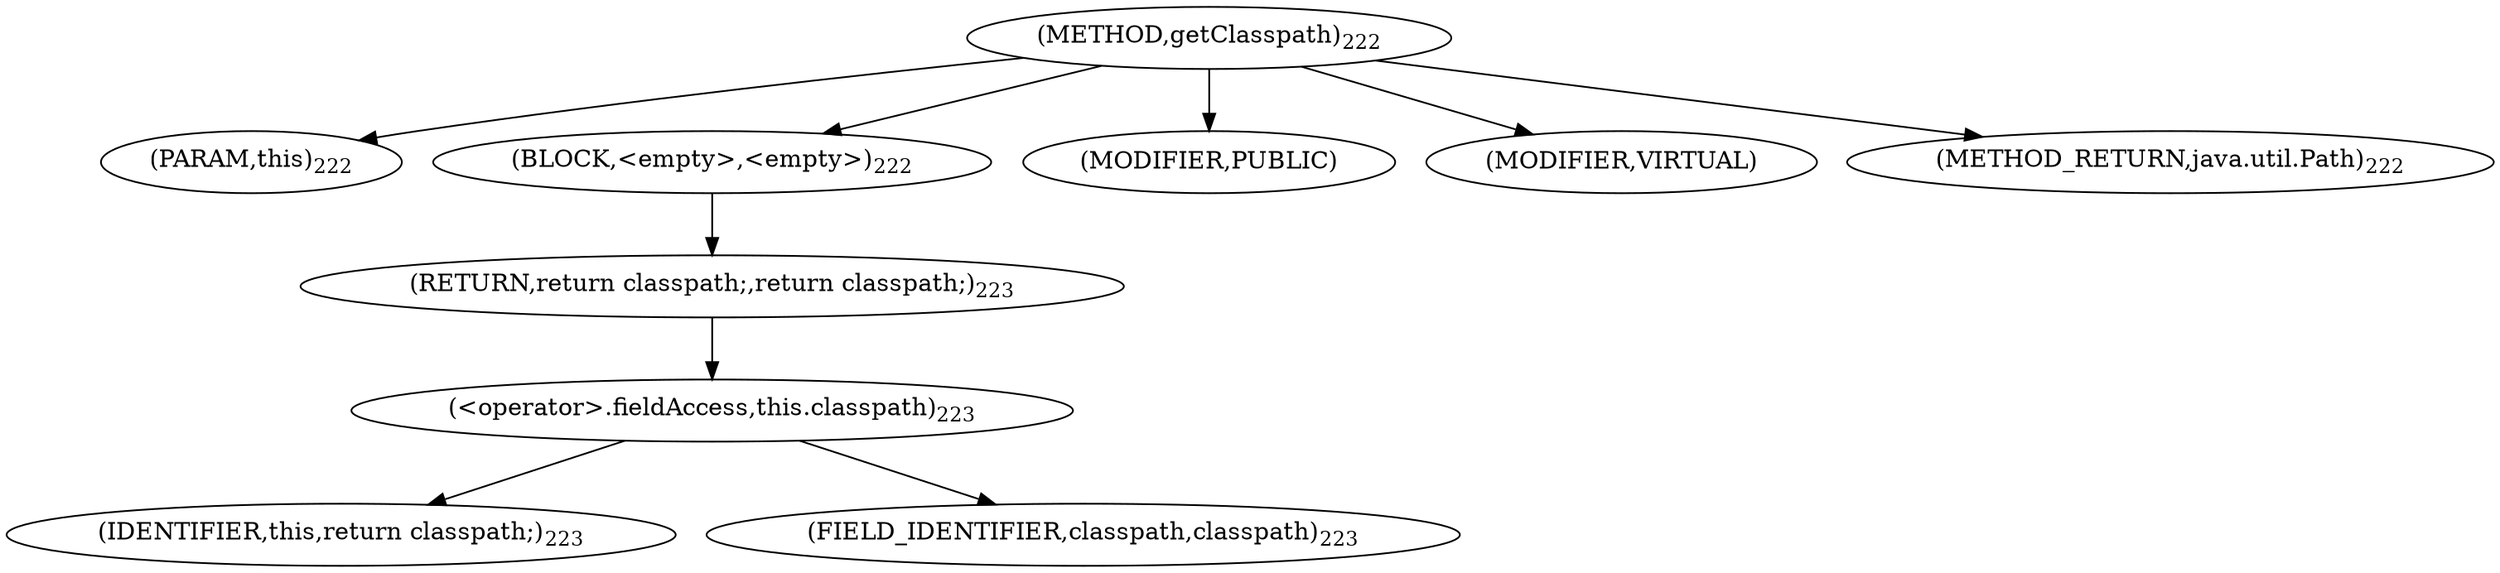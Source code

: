 digraph "getClasspath" {  
"632" [label = <(METHOD,getClasspath)<SUB>222</SUB>> ]
"633" [label = <(PARAM,this)<SUB>222</SUB>> ]
"634" [label = <(BLOCK,&lt;empty&gt;,&lt;empty&gt;)<SUB>222</SUB>> ]
"635" [label = <(RETURN,return classpath;,return classpath;)<SUB>223</SUB>> ]
"636" [label = <(&lt;operator&gt;.fieldAccess,this.classpath)<SUB>223</SUB>> ]
"637" [label = <(IDENTIFIER,this,return classpath;)<SUB>223</SUB>> ]
"638" [label = <(FIELD_IDENTIFIER,classpath,classpath)<SUB>223</SUB>> ]
"639" [label = <(MODIFIER,PUBLIC)> ]
"640" [label = <(MODIFIER,VIRTUAL)> ]
"641" [label = <(METHOD_RETURN,java.util.Path)<SUB>222</SUB>> ]
  "632" -> "633" 
  "632" -> "634" 
  "632" -> "639" 
  "632" -> "640" 
  "632" -> "641" 
  "634" -> "635" 
  "635" -> "636" 
  "636" -> "637" 
  "636" -> "638" 
}
